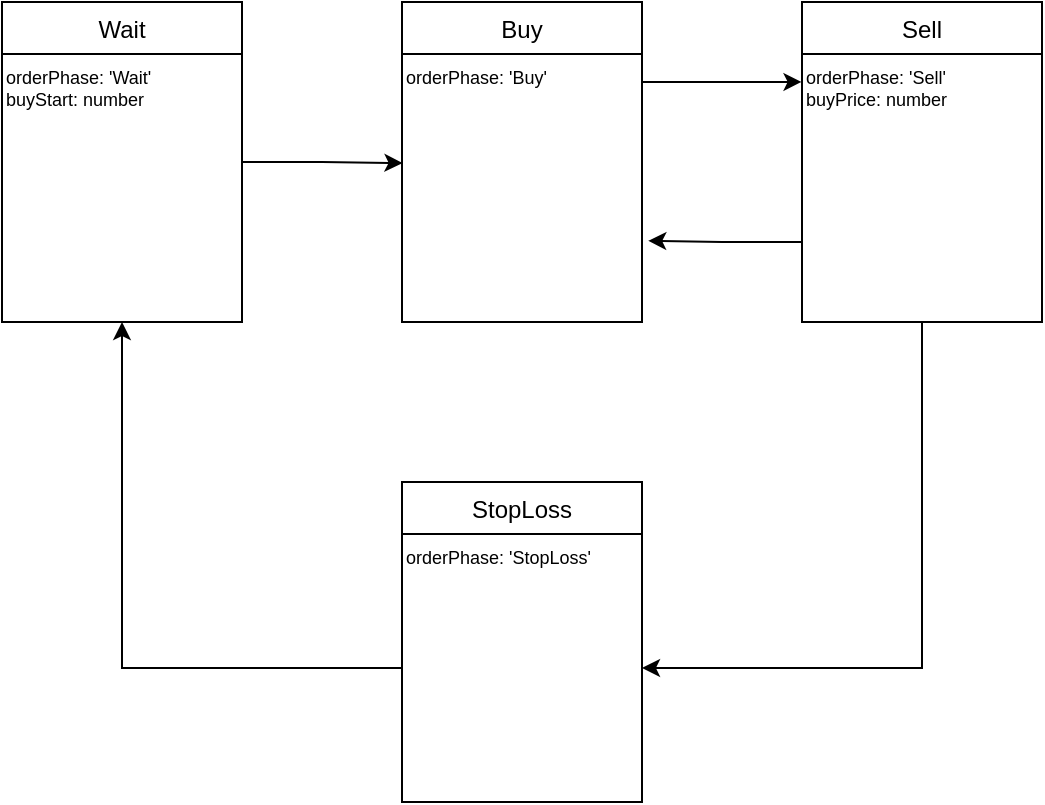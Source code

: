 <mxfile>
    <diagram id="qnQNvqmwfVQ27WgguIwD" name="ページ1">
        <mxGraphModel dx="426" dy="232" grid="1" gridSize="10" guides="1" tooltips="1" connect="1" arrows="1" fold="1" page="1" pageScale="1" pageWidth="827" pageHeight="1169" math="0" shadow="0">
            <root>
                <mxCell id="0"/>
                <mxCell id="1" parent="0"/>
                <mxCell id="6" style="edgeStyle=orthogonalEdgeStyle;rounded=0;orthogonalLoop=1;jettySize=auto;html=1;exitX=1;exitY=0.25;exitDx=0;exitDy=0;entryX=-0.002;entryY=0.104;entryDx=0;entryDy=0;entryPerimeter=0;" edge="1" parent="1" source="8jZgE0A1VVSiXA0qtRw_-2" target="3">
                    <mxGeometry relative="1" as="geometry"/>
                </mxCell>
                <mxCell id="8jZgE0A1VVSiXA0qtRw_-2" value="Buy" style="swimlane;fontStyle=0;childLayout=stackLayout;horizontal=1;startSize=26;fillColor=none;horizontalStack=0;resizeParent=1;resizeParentMax=0;resizeLast=0;collapsible=1;marginBottom=0;" parent="1" vertex="1">
                    <mxGeometry x="320" y="400" width="120" height="160" as="geometry">
                        <mxRectangle x="350" y="500" width="90" height="26" as="alternateBounds"/>
                    </mxGeometry>
                </mxCell>
                <mxCell id="MHxDZjEzN77G2RPUcX2y-20" value="orderPhase: 'Buy'" style="rounded=0;whiteSpace=wrap;html=1;align=left;verticalAlign=top;fontSize=9;" parent="8jZgE0A1VVSiXA0qtRw_-2" vertex="1">
                    <mxGeometry y="26" width="120" height="134" as="geometry"/>
                </mxCell>
                <mxCell id="8jZgE0A1VVSiXA0qtRw_-8" value="StopLoss" style="swimlane;fontStyle=0;childLayout=stackLayout;horizontal=1;startSize=26;fillColor=none;horizontalStack=0;resizeParent=1;resizeParentMax=0;resizeLast=0;collapsible=1;marginBottom=0;" parent="1" vertex="1">
                    <mxGeometry x="320" y="640" width="120" height="160" as="geometry">
                        <mxRectangle x="350" y="500" width="90" height="26" as="alternateBounds"/>
                    </mxGeometry>
                </mxCell>
                <mxCell id="MHxDZjEzN77G2RPUcX2y-23" value="&lt;span&gt;orderPhase: 'StopLoss'&lt;br&gt;&lt;br&gt;&lt;/span&gt;" style="rounded=0;whiteSpace=wrap;html=1;align=left;verticalAlign=top;fontSize=9;" parent="8jZgE0A1VVSiXA0qtRw_-8" vertex="1">
                    <mxGeometry y="26" width="120" height="134" as="geometry"/>
                </mxCell>
                <mxCell id="7" style="edgeStyle=orthogonalEdgeStyle;rounded=0;orthogonalLoop=1;jettySize=auto;html=1;exitX=0;exitY=0.75;exitDx=0;exitDy=0;entryX=1.026;entryY=0.697;entryDx=0;entryDy=0;entryPerimeter=0;" edge="1" parent="1" source="2" target="MHxDZjEzN77G2RPUcX2y-20">
                    <mxGeometry relative="1" as="geometry"/>
                </mxCell>
                <mxCell id="2" value="Sell" style="swimlane;fontStyle=0;childLayout=stackLayout;horizontal=1;startSize=26;fillColor=none;horizontalStack=0;resizeParent=1;resizeParentMax=0;resizeLast=0;collapsible=1;marginBottom=0;" vertex="1" parent="1">
                    <mxGeometry x="520" y="400" width="120" height="160" as="geometry">
                        <mxRectangle x="350" y="500" width="90" height="26" as="alternateBounds"/>
                    </mxGeometry>
                </mxCell>
                <mxCell id="3" value="&lt;span&gt;orderPhase: 'Sell'&lt;br&gt;buyPrice: number&lt;br&gt;&lt;/span&gt;" style="rounded=0;whiteSpace=wrap;html=1;align=left;verticalAlign=top;fontSize=9;" vertex="1" parent="2">
                    <mxGeometry y="26" width="120" height="134" as="geometry"/>
                </mxCell>
                <mxCell id="11" style="edgeStyle=orthogonalEdgeStyle;rounded=0;orthogonalLoop=1;jettySize=auto;html=1;exitX=1;exitY=0.5;exitDx=0;exitDy=0;entryX=0.002;entryY=0.407;entryDx=0;entryDy=0;entryPerimeter=0;" edge="1" parent="1" source="4" target="MHxDZjEzN77G2RPUcX2y-20">
                    <mxGeometry relative="1" as="geometry"/>
                </mxCell>
                <mxCell id="4" value="Wait" style="swimlane;fontStyle=0;childLayout=stackLayout;horizontal=1;startSize=26;fillColor=none;horizontalStack=0;resizeParent=1;resizeParentMax=0;resizeLast=0;collapsible=1;marginBottom=0;" vertex="1" parent="1">
                    <mxGeometry x="120" y="400" width="120" height="160" as="geometry">
                        <mxRectangle x="350" y="500" width="90" height="26" as="alternateBounds"/>
                    </mxGeometry>
                </mxCell>
                <mxCell id="5" value="&lt;span&gt;orderPhase: 'Wait'&lt;br&gt;buyStart: number&lt;br&gt;&lt;/span&gt;" style="rounded=0;whiteSpace=wrap;html=1;align=left;verticalAlign=top;fontSize=9;" vertex="1" parent="4">
                    <mxGeometry y="26" width="120" height="134" as="geometry"/>
                </mxCell>
                <mxCell id="8" style="edgeStyle=orthogonalEdgeStyle;rounded=0;orthogonalLoop=1;jettySize=auto;html=1;exitX=0.5;exitY=1;exitDx=0;exitDy=0;entryX=1;entryY=0.5;entryDx=0;entryDy=0;" edge="1" parent="1" source="3" target="MHxDZjEzN77G2RPUcX2y-23">
                    <mxGeometry relative="1" as="geometry"/>
                </mxCell>
                <mxCell id="9" style="edgeStyle=orthogonalEdgeStyle;rounded=0;orthogonalLoop=1;jettySize=auto;html=1;exitX=0;exitY=0.5;exitDx=0;exitDy=0;entryX=0.5;entryY=1;entryDx=0;entryDy=0;" edge="1" parent="1" source="MHxDZjEzN77G2RPUcX2y-23" target="5">
                    <mxGeometry relative="1" as="geometry"/>
                </mxCell>
            </root>
        </mxGraphModel>
    </diagram>
</mxfile>